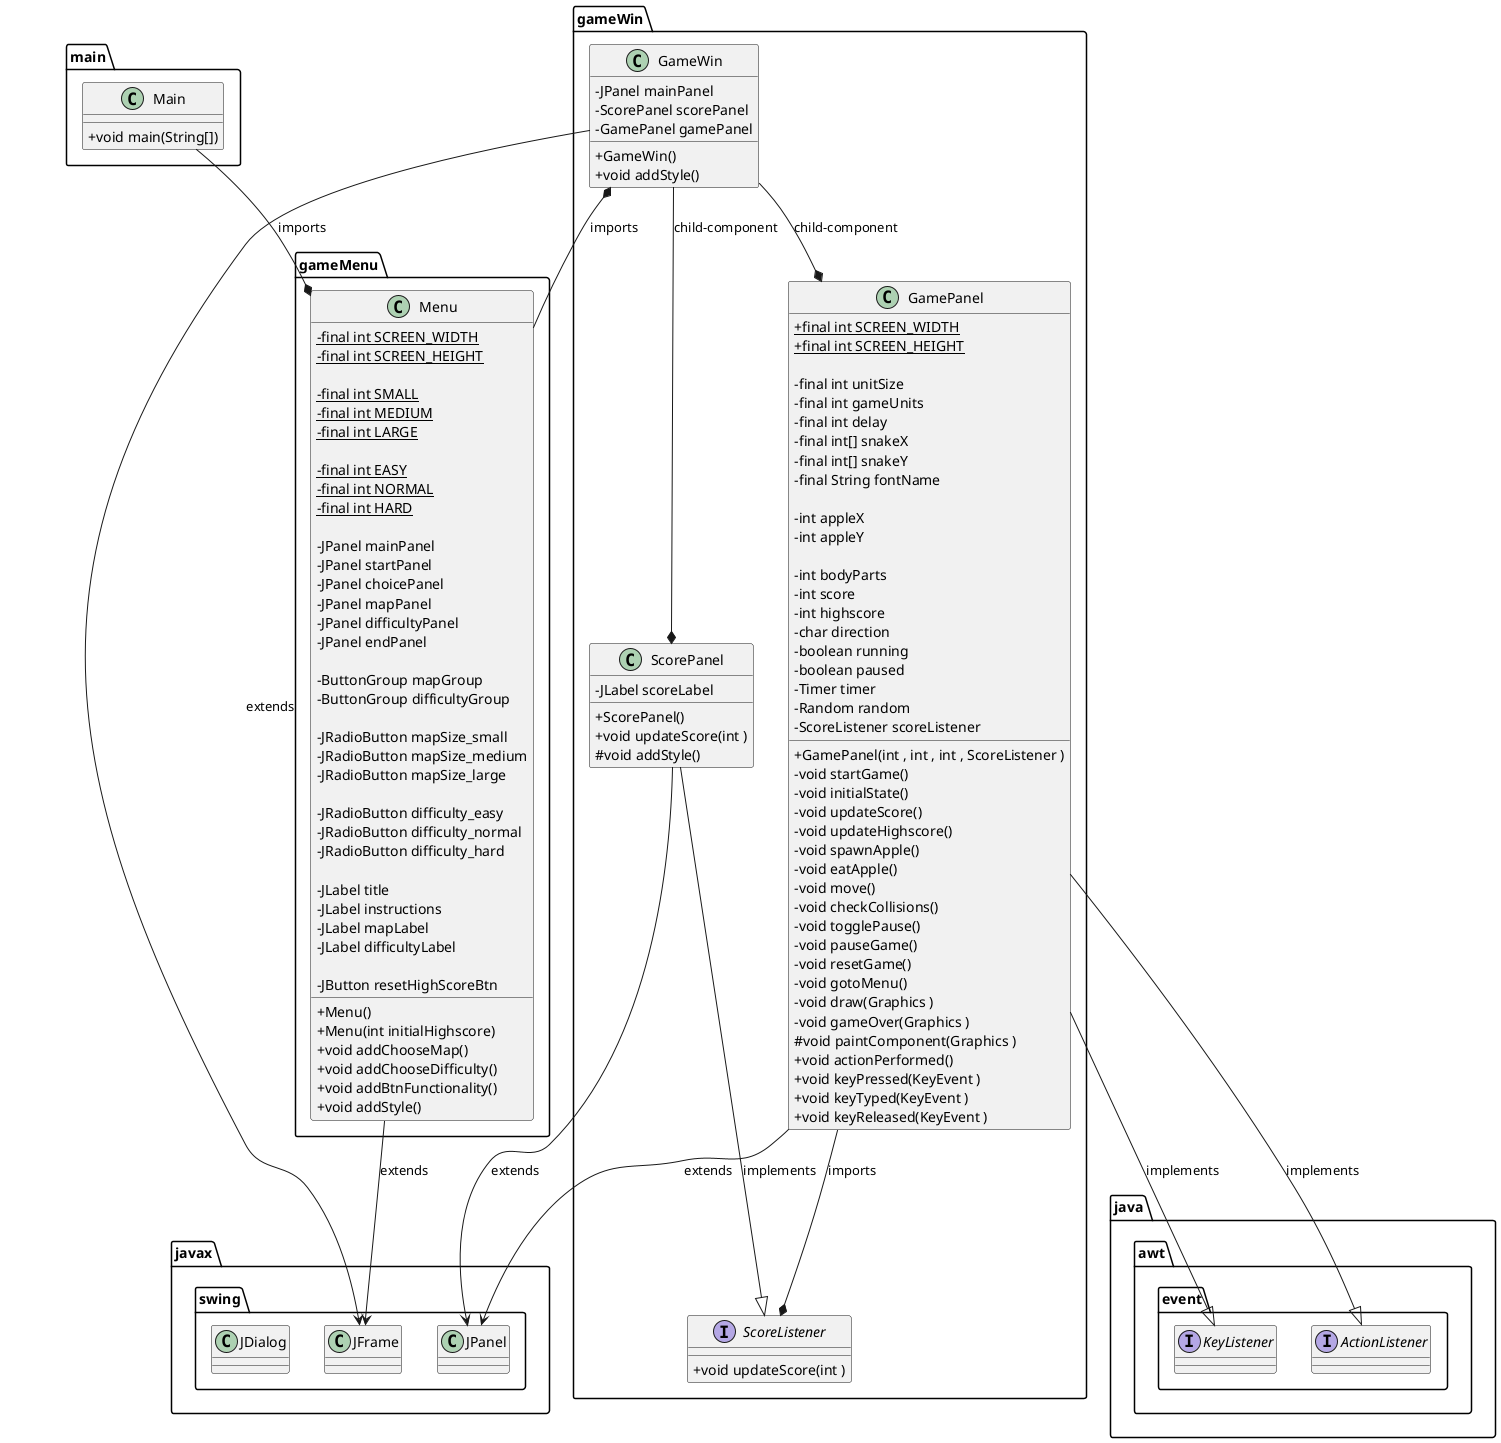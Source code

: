 @startuml gameClassDiagram

    skinparam classAttributeIconSize 0

    gameMenu.Menu --> javax.swing.JFrame : extends
    gameWin.GameWin --> javax.swing.JFrame : extends
    gameWin.GamePanel --> javax.swing.JPanel : extends
    gameWin.ScorePanel --> javax.swing.JPanel : extends

    gameWin.GamePanel --|> java.awt.event.KeyListener : implements
    gameWin.GamePanel --|> java.awt.event.ActionListener : implements
    gameWin.ScorePanel --|> gameWin.ScoreListener : implements

    gameWin.GameWin --* gameWin.ScorePanel : child-component
    gameWin.GameWin --* gameWin.GamePanel : child-component

    gameMenu.Menu -left-* gameWin.GameWin : imports
    gameWin.GamePanel --* gameWin.ScoreListener : imports
    main.Main --* gameMenu.Menu : imports

    package main {
        class Main
    }

    package gameMenu {
        class gameMenu.Menu
    }

    package gameWin {
        class gameWin.GameWin
        class gameWin.GamePanel
        class gameWin.ScorePanel
        interface gameWin.ScoreListener

    }

    package javax.swing {
        class javax.swing.JFrame
        class javax.swing.JDialog
        class javax.swing.JPanel
    }

    package java.awt.event {
        interface java.awt.event.KeyListener
        interface java.awt.event.ActionListener
    }

    class main.Main {
        +void main(String[])
    }

    class gameMenu.Menu {
        -final int {static} SCREEN_WIDTH
        -final int {static} SCREEN_HEIGHT
        
        -final int {static} SMALL
        -final int {static} MEDIUM
        -final int {static} LARGE
        
        -final int {static} EASY
        -final int {static} NORMAL
        -final int {static} HARD

        -JPanel mainPanel
        -JPanel startPanel
        -JPanel choicePanel
        -JPanel mapPanel
        -JPanel difficultyPanel
        -JPanel endPanel

        -ButtonGroup mapGroup
        -ButtonGroup difficultyGroup

        -JRadioButton mapSize_small
        -JRadioButton mapSize_medium
        -JRadioButton mapSize_large

        -JRadioButton difficulty_easy
        -JRadioButton difficulty_normal
        -JRadioButton difficulty_hard

        -JLabel title
        -JLabel instructions
        -JLabel mapLabel
        -JLabel difficultyLabel

        -JButton resetHighScoreBtn

        +Menu()
        +Menu(int initialHighscore)
        +void addChooseMap()
        +void addChooseDifficulty()
        +void addBtnFunctionality()
        +void addStyle()
    }

    class gameWin.GamePanel {
        +final int {static} SCREEN_WIDTH
        +final int {static} SCREEN_HEIGHT

        -final int unitSize
        -final int gameUnits
        -final int delay
        -final int[] snakeX
        -final int[] snakeY
        -final String fontName

        -int appleX
        -int appleY
        
        -int bodyParts
        -int score
        -int highscore
        -char direction
        -boolean running
        -boolean paused
        -Timer timer
        -Random random
        -ScoreListener scoreListener

        +GamePanel(int , int , int , ScoreListener )
        -void startGame()
        -void initialState()
        -void updateScore()
        -void updateHighscore()
        -void spawnApple()
        -void eatApple()
        -void move()
        -void checkCollisions()
        -void togglePause()
        -void pauseGame()
        -void resetGame()
        -void gotoMenu()
        -void draw(Graphics )
        -void gameOver(Graphics )
        #void paintComponent(Graphics )
        +void actionPerformed()
        +void keyPressed(KeyEvent )
        +void keyTyped(KeyEvent )
        +void keyReleased(KeyEvent )
    }

    class gameWin.ScorePanel {
        -JLabel scoreLabel
        
        +ScorePanel()
        +void updateScore(int )
        #void addStyle()
    }

    class gameWin.GameWin {
        -JPanel mainPanel
        -ScorePanel scorePanel
        -GamePanel gamePanel

        +GameWin()
        +void addStyle()
    }

    interface gameWin.ScoreListener {
        +void updateScore(int )
    }

@enduml
